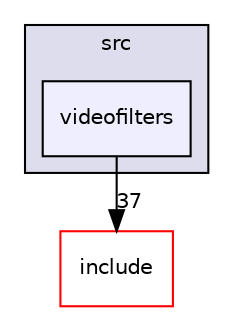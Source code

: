 digraph "videofilters" {
  compound=true
  node [ fontsize="10", fontname="Helvetica"];
  edge [ labelfontsize="10", labelfontname="Helvetica"];
  subgraph clusterdir_02e21cf937e125384e83ee42026f49df {
    graph [ bgcolor="#ddddee", pencolor="black", label="src" fontname="Helvetica", fontsize="10", URL="dir_02e21cf937e125384e83ee42026f49df.html"]
  dir_6aae48b3da1e726ac625f8e05f92ce07 [shape=box, label="videofilters", style="filled", fillcolor="#eeeeff", pencolor="black", URL="dir_6aae48b3da1e726ac625f8e05f92ce07.html"];
  }
  dir_8ba90eec4f10c2a8f0f395775144a80c [shape=box label="include" fillcolor="white" style="filled" color="red" URL="dir_8ba90eec4f10c2a8f0f395775144a80c.html"];
  dir_6aae48b3da1e726ac625f8e05f92ce07->dir_8ba90eec4f10c2a8f0f395775144a80c [headlabel="37", labeldistance=1.5 headhref="dir_000008_000004.html"];
}
